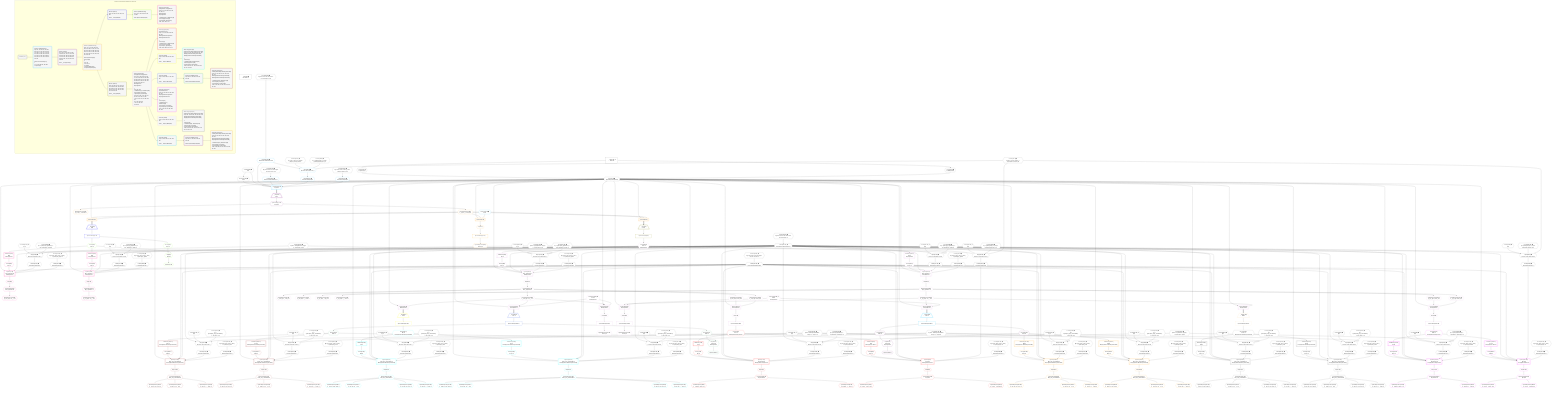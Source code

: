 %%{init: {'themeVariables': { 'fontSize': '12px'}}}%%
graph TD
    classDef path fill:#eee,stroke:#000,color:#000
    classDef plan fill:#fff,stroke-width:1px,color:#000
    classDef itemplan fill:#fff,stroke-width:2px,color:#000
    classDef unbatchedplan fill:#dff,stroke-width:1px,color:#000
    classDef sideeffectplan fill:#fcc,stroke-width:2px,color:#000
    classDef bucket fill:#f6f6f6,color:#000,stroke-width:2px,text-align:left


    %% plan dependencies
    Object260{{"Object[260∈0] ➊<br />ᐸ{reverse,orders,alias,codec}ᐳ"}}:::plan
    Lambda253{{"Lambda[253∈0] ➊<br />ᐸcalculateShouldReverseOrderᐳ"}}:::plan
    Constant257{{"Constant[257∈0] ➊<br />ᐸ[]ᐳ"}}:::plan
    Constant258{{"Constant[258∈0] ➊<br />ᐸ{ s: Symbol(aws_applications), n: 'aws_applications', [Symboᐳ"}}:::plan
    Constant259{{"Constant[259∈0] ➊<br />ᐸ{ name: 'awsApplications', sqlType: { t: '”polymorphic”.”awsᐳ"}}:::plan
    Lambda253 & Constant257 & Constant258 & Constant259 --> Object260
    Object274{{"Object[274∈0] ➊<br />ᐸ{reverse,orders,alias,codec}ᐳ"}}:::plan
    Constant271{{"Constant[271∈0] ➊<br />ᐸ[]ᐳ"}}:::plan
    Constant272{{"Constant[272∈0] ➊<br />ᐸ{ s: Symbol(gcp_applications), n: 'gcp_applications', [Symboᐳ"}}:::plan
    Constant273{{"Constant[273∈0] ➊<br />ᐸ{ name: 'gcpApplications', sqlType: { t: '”polymorphic”.”gcpᐳ"}}:::plan
    Lambda253 & Constant271 & Constant272 & Constant273 --> Object274
    Object288{{"Object[288∈0] ➊<br />ᐸ{reverse,orders,alias,codec}ᐳ"}}:::plan
    Constant285{{"Constant[285∈0] ➊<br />ᐸ[]ᐳ"}}:::plan
    Constant286{{"Constant[286∈0] ➊<br />ᐸ{ s: Symbol(first_party_vulnerabilities), n: 'first_party_vuᐳ"}}:::plan
    Constant287{{"Constant[287∈0] ➊<br />ᐸ{ name: 'firstPartyVulnerabilities', sqlType: { t: '”polymorᐳ"}}:::plan
    Lambda253 & Constant285 & Constant286 & Constant287 --> Object288
    Object302{{"Object[302∈0] ➊<br />ᐸ{reverse,orders,alias,codec}ᐳ"}}:::plan
    Constant299{{"Constant[299∈0] ➊<br />ᐸ[]ᐳ"}}:::plan
    Constant300{{"Constant[300∈0] ➊<br />ᐸ{ s: Symbol(third_party_vulnerabilities), n: 'third_party_vuᐳ"}}:::plan
    Constant301{{"Constant[301∈0] ➊<br />ᐸ{ name: 'thirdPartyVulnerabilities', sqlType: { t: '”polymorᐳ"}}:::plan
    Lambda253 & Constant299 & Constant300 & Constant301 --> Object302
    Object316{{"Object[316∈0] ➊<br />ᐸ{reverse,orders,alias,codec}ᐳ"}}:::plan
    Constant313{{"Constant[313∈0] ➊<br />ᐸ[]ᐳ"}}:::plan
    Constant314{{"Constant[314∈0] ➊<br />ᐸ{ s: Symbol(first_party_vulnerabilities), n: 'first_party_vuᐳ"}}:::plan
    Lambda253 & Constant313 & Constant314 & Constant287 --> Object316
    Object330{{"Object[330∈0] ➊<br />ᐸ{reverse,orders,alias,codec}ᐳ"}}:::plan
    Constant327{{"Constant[327∈0] ➊<br />ᐸ[]ᐳ"}}:::plan
    Constant328{{"Constant[328∈0] ➊<br />ᐸ{ s: Symbol(third_party_vulnerabilities), n: 'third_party_vuᐳ"}}:::plan
    Lambda253 & Constant327 & Constant328 & Constant301 --> Object330
    Object344{{"Object[344∈0] ➊<br />ᐸ{reverse,orders,alias,codec}ᐳ"}}:::plan
    Constant341{{"Constant[341∈0] ➊<br />ᐸ[]ᐳ"}}:::plan
    Constant342{{"Constant[342∈0] ➊<br />ᐸ{ s: Symbol(organizations), n: 'organizations', [Symbol(pg-sᐳ"}}:::plan
    Constant343{{"Constant[343∈0] ➊<br />ᐸ{ name: 'organizations', sqlType: { t: '”polymorphic”.”organᐳ"}}:::plan
    Lambda253 & Constant341 & Constant342 & Constant343 --> Object344
    Object358{{"Object[358∈0] ➊<br />ᐸ{reverse,orders,alias,codec}ᐳ"}}:::plan
    Constant355{{"Constant[355∈0] ➊<br />ᐸ[]ᐳ"}}:::plan
    Constant356{{"Constant[356∈0] ➊<br />ᐸ{ s: Symbol(people), n: 'people', [Symbol(pg-sql2-type-1)]: ᐳ"}}:::plan
    Constant357{{"Constant[357∈0] ➊<br />ᐸ{ name: 'people', sqlType: { t: '”polymorphic”.”people”', [Sᐳ"}}:::plan
    Lambda253 & Constant355 & Constant356 & Constant357 --> Object358
    Object372{{"Object[372∈0] ➊<br />ᐸ{reverse,orders,alias,codec}ᐳ"}}:::plan
    Constant369{{"Constant[369∈0] ➊<br />ᐸ[]ᐳ"}}:::plan
    Constant370{{"Constant[370∈0] ➊<br />ᐸ{ s: Symbol(aws_applications), n: 'aws_applications', [Symboᐳ"}}:::plan
    Lambda253 & Constant369 & Constant370 & Constant259 --> Object372
    Object386{{"Object[386∈0] ➊<br />ᐸ{reverse,orders,alias,codec}ᐳ"}}:::plan
    Constant383{{"Constant[383∈0] ➊<br />ᐸ[]ᐳ"}}:::plan
    Constant384{{"Constant[384∈0] ➊<br />ᐸ{ s: Symbol(first_party_vulnerabilities), n: 'first_party_vuᐳ"}}:::plan
    Lambda253 & Constant383 & Constant384 & Constant287 --> Object386
    Object400{{"Object[400∈0] ➊<br />ᐸ{reverse,orders,alias,codec}ᐳ"}}:::plan
    Constant397{{"Constant[397∈0] ➊<br />ᐸ[]ᐳ"}}:::plan
    Constant398{{"Constant[398∈0] ➊<br />ᐸ{ s: Symbol(third_party_vulnerabilities), n: 'third_party_vuᐳ"}}:::plan
    Lambda253 & Constant397 & Constant398 & Constant301 --> Object400
    Object414{{"Object[414∈0] ➊<br />ᐸ{reverse,orders,alias,codec}ᐳ"}}:::plan
    Constant411{{"Constant[411∈0] ➊<br />ᐸ[]ᐳ"}}:::plan
    Constant412{{"Constant[412∈0] ➊<br />ᐸ{ s: Symbol(first_party_vulnerabilities), n: 'first_party_vuᐳ"}}:::plan
    Lambda253 & Constant411 & Constant412 & Constant287 --> Object414
    Object428{{"Object[428∈0] ➊<br />ᐸ{reverse,orders,alias,codec}ᐳ"}}:::plan
    Constant425{{"Constant[425∈0] ➊<br />ᐸ[]ᐳ"}}:::plan
    Constant426{{"Constant[426∈0] ➊<br />ᐸ{ s: Symbol(third_party_vulnerabilities), n: 'third_party_vuᐳ"}}:::plan
    Lambda253 & Constant425 & Constant426 & Constant301 --> Object428
    Object442{{"Object[442∈0] ➊<br />ᐸ{reverse,orders,alias,codec}ᐳ"}}:::plan
    Constant439{{"Constant[439∈0] ➊<br />ᐸ[]ᐳ"}}:::plan
    Constant440{{"Constant[440∈0] ➊<br />ᐸ{ s: Symbol(organizations), n: 'organizations', [Symbol(pg-sᐳ"}}:::plan
    Lambda253 & Constant439 & Constant440 & Constant343 --> Object442
    Object456{{"Object[456∈0] ➊<br />ᐸ{reverse,orders,alias,codec}ᐳ"}}:::plan
    Constant453{{"Constant[453∈0] ➊<br />ᐸ[]ᐳ"}}:::plan
    Constant454{{"Constant[454∈0] ➊<br />ᐸ{ s: Symbol(people), n: 'people', [Symbol(pg-sql2-type-1)]: ᐳ"}}:::plan
    Lambda253 & Constant453 & Constant454 & Constant357 --> Object456
    Object470{{"Object[470∈0] ➊<br />ᐸ{reverse,orders,alias,codec}ᐳ"}}:::plan
    Constant467{{"Constant[467∈0] ➊<br />ᐸ[]ᐳ"}}:::plan
    Constant468{{"Constant[468∈0] ➊<br />ᐸ{ s: Symbol(gcp_applications), n: 'gcp_applications', [Symboᐳ"}}:::plan
    Lambda253 & Constant467 & Constant468 & Constant273 --> Object470
    Object13{{"Object[13∈0] ➊<br />ᐸ{pgSettings,withPgClient}ᐳ"}}:::plan
    Access11{{"Access[11∈0] ➊<br />ᐸ2.pgSettingsᐳ"}}:::plan
    Access12{{"Access[12∈0] ➊<br />ᐸ2.withPgClientᐳ"}}:::plan
    Access11 & Access12 --> Object13
    __Value2["__Value[2∈0] ➊<br />ᐸcontextᐳ"]:::plan
    __Value2 --> Access11
    __Value2 --> Access12
    Connection14{{"Connection[14∈0] ➊<br />ᐸ10ᐳ"}}:::plan
    Constant491{{"Constant[491∈0] ➊<br />ᐸ4ᐳ"}}:::plan
    Constant491 --> Connection14
    Constant492{{"Constant[492∈0] ➊<br />ᐸ§{ first: null, last: null, cursorLower: null, cursorUpper: ᐳ"}}:::plan
    Constant492 --> Lambda253
    Lambda256{{"Lambda[256∈0] ➊<br />ᐸcalculateLimitAndOffsetSQLᐳ"}}:::plan
    Constant493{{"Constant[493∈0] ➊<br />ᐸ§{ cursorLower: null, cursorUpper: null, first: null, last: ᐳ"}}:::plan
    Constant493 --> Lambda256
    Lambda261{{"Lambda[261∈0] ➊<br />ᐸcalculateOrderBySQLᐳ"}}:::plan
    Object260 --> Lambda261
    Lambda266{{"Lambda[266∈0] ➊<br />ᐸcalculateOrderBySQLᐳ"}}:::plan
    Constant494{{"Constant[494∈0] ➊<br />ᐸ§{ reverse: false, orders: [], alias: { s: Symbol(aws_applicᐳ"}}:::plan
    Constant494 --> Lambda266
    Lambda275{{"Lambda[275∈0] ➊<br />ᐸcalculateOrderBySQLᐳ"}}:::plan
    Object274 --> Lambda275
    Lambda280{{"Lambda[280∈0] ➊<br />ᐸcalculateOrderBySQLᐳ"}}:::plan
    Constant495{{"Constant[495∈0] ➊<br />ᐸ§{ reverse: false, orders: [], alias: { s: Symbol(gcp_applicᐳ"}}:::plan
    Constant495 --> Lambda280
    Lambda289{{"Lambda[289∈0] ➊<br />ᐸcalculateOrderBySQLᐳ"}}:::plan
    Object288 --> Lambda289
    Lambda294{{"Lambda[294∈0] ➊<br />ᐸcalculateOrderBySQLᐳ"}}:::plan
    Constant496{{"Constant[496∈0] ➊<br />ᐸ§{ reverse: false, orders: [], alias: { s: Symbol(first_partᐳ"}}:::plan
    Constant496 --> Lambda294
    Lambda303{{"Lambda[303∈0] ➊<br />ᐸcalculateOrderBySQLᐳ"}}:::plan
    Object302 --> Lambda303
    Lambda308{{"Lambda[308∈0] ➊<br />ᐸcalculateOrderBySQLᐳ"}}:::plan
    Constant497{{"Constant[497∈0] ➊<br />ᐸ§{ reverse: false, orders: [], alias: { s: Symbol(third_partᐳ"}}:::plan
    Constant497 --> Lambda308
    Lambda317{{"Lambda[317∈0] ➊<br />ᐸcalculateOrderBySQLᐳ"}}:::plan
    Object316 --> Lambda317
    Lambda322{{"Lambda[322∈0] ➊<br />ᐸcalculateOrderBySQLᐳ"}}:::plan
    Constant498{{"Constant[498∈0] ➊<br />ᐸ§{ reverse: false, orders: [], alias: { s: Symbol(first_partᐳ"}}:::plan
    Constant498 --> Lambda322
    Lambda331{{"Lambda[331∈0] ➊<br />ᐸcalculateOrderBySQLᐳ"}}:::plan
    Object330 --> Lambda331
    Lambda336{{"Lambda[336∈0] ➊<br />ᐸcalculateOrderBySQLᐳ"}}:::plan
    Constant499{{"Constant[499∈0] ➊<br />ᐸ§{ reverse: false, orders: [], alias: { s: Symbol(third_partᐳ"}}:::plan
    Constant499 --> Lambda336
    Lambda345{{"Lambda[345∈0] ➊<br />ᐸcalculateOrderBySQLᐳ"}}:::plan
    Object344 --> Lambda345
    Lambda350{{"Lambda[350∈0] ➊<br />ᐸcalculateOrderBySQLᐳ"}}:::plan
    Constant500{{"Constant[500∈0] ➊<br />ᐸ§{ reverse: false, orders: [], alias: { s: Symbol(organizatiᐳ"}}:::plan
    Constant500 --> Lambda350
    Lambda359{{"Lambda[359∈0] ➊<br />ᐸcalculateOrderBySQLᐳ"}}:::plan
    Object358 --> Lambda359
    Lambda364{{"Lambda[364∈0] ➊<br />ᐸcalculateOrderBySQLᐳ"}}:::plan
    Constant501{{"Constant[501∈0] ➊<br />ᐸ§{ reverse: false, orders: [], alias: { s: Symbol(people), nᐳ"}}:::plan
    Constant501 --> Lambda364
    Lambda373{{"Lambda[373∈0] ➊<br />ᐸcalculateOrderBySQLᐳ"}}:::plan
    Object372 --> Lambda373
    Lambda378{{"Lambda[378∈0] ➊<br />ᐸcalculateOrderBySQLᐳ"}}:::plan
    Constant502{{"Constant[502∈0] ➊<br />ᐸ§{ reverse: false, orders: [], alias: { s: Symbol(aws_applicᐳ"}}:::plan
    Constant502 --> Lambda378
    Lambda387{{"Lambda[387∈0] ➊<br />ᐸcalculateOrderBySQLᐳ"}}:::plan
    Object386 --> Lambda387
    Lambda392{{"Lambda[392∈0] ➊<br />ᐸcalculateOrderBySQLᐳ"}}:::plan
    Constant503{{"Constant[503∈0] ➊<br />ᐸ§{ reverse: false, orders: [], alias: { s: Symbol(first_partᐳ"}}:::plan
    Constant503 --> Lambda392
    Lambda401{{"Lambda[401∈0] ➊<br />ᐸcalculateOrderBySQLᐳ"}}:::plan
    Object400 --> Lambda401
    Lambda406{{"Lambda[406∈0] ➊<br />ᐸcalculateOrderBySQLᐳ"}}:::plan
    Constant504{{"Constant[504∈0] ➊<br />ᐸ§{ reverse: false, orders: [], alias: { s: Symbol(third_partᐳ"}}:::plan
    Constant504 --> Lambda406
    Lambda415{{"Lambda[415∈0] ➊<br />ᐸcalculateOrderBySQLᐳ"}}:::plan
    Object414 --> Lambda415
    Lambda420{{"Lambda[420∈0] ➊<br />ᐸcalculateOrderBySQLᐳ"}}:::plan
    Constant505{{"Constant[505∈0] ➊<br />ᐸ§{ reverse: false, orders: [], alias: { s: Symbol(first_partᐳ"}}:::plan
    Constant505 --> Lambda420
    Lambda429{{"Lambda[429∈0] ➊<br />ᐸcalculateOrderBySQLᐳ"}}:::plan
    Object428 --> Lambda429
    Lambda434{{"Lambda[434∈0] ➊<br />ᐸcalculateOrderBySQLᐳ"}}:::plan
    Constant506{{"Constant[506∈0] ➊<br />ᐸ§{ reverse: false, orders: [], alias: { s: Symbol(third_partᐳ"}}:::plan
    Constant506 --> Lambda434
    Lambda443{{"Lambda[443∈0] ➊<br />ᐸcalculateOrderBySQLᐳ"}}:::plan
    Object442 --> Lambda443
    Lambda448{{"Lambda[448∈0] ➊<br />ᐸcalculateOrderBySQLᐳ"}}:::plan
    Constant507{{"Constant[507∈0] ➊<br />ᐸ§{ reverse: false, orders: [], alias: { s: Symbol(organizatiᐳ"}}:::plan
    Constant507 --> Lambda448
    Lambda457{{"Lambda[457∈0] ➊<br />ᐸcalculateOrderBySQLᐳ"}}:::plan
    Object456 --> Lambda457
    Lambda462{{"Lambda[462∈0] ➊<br />ᐸcalculateOrderBySQLᐳ"}}:::plan
    Constant508{{"Constant[508∈0] ➊<br />ᐸ§{ reverse: false, orders: [], alias: { s: Symbol(people), nᐳ"}}:::plan
    Constant508 --> Lambda462
    Lambda471{{"Lambda[471∈0] ➊<br />ᐸcalculateOrderBySQLᐳ"}}:::plan
    Object470 --> Lambda471
    Lambda476{{"Lambda[476∈0] ➊<br />ᐸcalculateOrderBySQLᐳ"}}:::plan
    Constant509{{"Constant[509∈0] ➊<br />ᐸ§{ reverse: false, orders: [], alias: { s: Symbol(gcp_applicᐳ"}}:::plan
    Constant509 --> Lambda476
    __Value4["__Value[4∈0] ➊<br />ᐸrootValueᐳ"]:::plan
    Constant481{{"Constant[481∈0] ➊<br />ᐸ[ { codec: { name: 'int4', sqlType: [Object], fromPg: [Functᐳ"}}:::plan
    Constant482{{"Constant[482∈0] ➊<br />ᐸ{ s: Symbol(people), n: 'people', [Symbol(pg-sql2-type-1)]: ᐳ"}}:::plan
    Constant510{{"Constant[510∈0] ➊<br />ᐸ§{ reverse: false, orders: [ { codec: [Object], fragment: [Oᐳ"}}:::plan
    Constant511{{"Constant[511∈0] ➊<br />ᐸ§{ first: 4, last: null, cursorLower: null, cursorUpper: nulᐳ"}}:::plan
    Constant512{{"Constant[512∈0] ➊<br />ᐸ§{ cursorLower: null, cursorUpper: null, first: 4, last: nulᐳ"}}:::plan
    PgSelect15[["PgSelect[15∈1] ➊<br />ᐸpeopleᐳ"]]:::plan
    Lambda478{{"Lambda[478∈1] ➊<br />ᐸcalculateShouldReverseOrderᐳ"}}:::plan
    Lambda480{{"Lambda[480∈1] ➊<br />ᐸcalculateLimitAndOffsetSQLᐳ"}}:::plan
    Lambda485{{"Lambda[485∈1] ➊<br />ᐸcalculateOrderBySQLᐳ"}}:::plan
    Lambda490{{"Lambda[490∈1] ➊<br />ᐸcalculateOrderBySQLᐳ"}}:::plan
    Object13 & Connection14 & Constant491 & Lambda478 & Lambda480 & Lambda485 & Lambda490 --> PgSelect15
    Object484{{"Object[484∈1] ➊<br />ᐸ{reverse,orders,alias,codec}ᐳ"}}:::plan
    Lambda478 & Constant481 & Constant482 & Constant357 --> Object484
    Constant511 --> Lambda478
    Constant512 --> Lambda480
    Object484 --> Lambda485
    Constant510 --> Lambda490
    Connection24{{"Connection[24∈1] ➊<br />ᐸ20ᐳ"}}:::plan
    __Item16[/"__Item[16∈2]<br />ᐸ15ᐳ"\]:::itemplan
    PgSelect15 ==> __Item16
    PgSelectSingle17{{"PgSelectSingle[17∈2]<br />ᐸpeopleᐳ"}}:::plan
    __Item16 --> PgSelectSingle17
    PgUnionAll25[["PgUnionAll[25∈3]"]]:::plan
    PgClassExpression18{{"PgClassExpression[18∈3]<br />ᐸ__people__.”person_id”ᐳ"}}:::plan
    Object13 & PgClassExpression18 & Connection24 --> PgUnionAll25
    PgUnionAll29[["PgUnionAll[29∈3]"]]:::plan
    Object13 & PgClassExpression18 & Connection24 --> PgUnionAll29
    PgUnionAll53[["PgUnionAll[53∈3]"]]:::plan
    Object13 & PgClassExpression18 & Connection24 --> PgUnionAll53
    PgSelectSingle17 --> PgClassExpression18
    PgClassExpression19{{"PgClassExpression[19∈3]<br />ᐸ__people__.”username”ᐳ"}}:::plan
    PgSelectSingle17 --> PgClassExpression19
    First26{{"First[26∈3]"}}:::plan
    PgUnionAll25 --> First26
    PgUnionAllSingle27["PgUnionAllSingle[27∈3]"]:::plan
    First26 --> PgUnionAllSingle27
    PgClassExpression28{{"PgClassExpression[28∈3]<br />ᐸcount(*)ᐳ"}}:::plan
    PgUnionAllSingle27 --> PgClassExpression28
    __Item30[/"__Item[30∈4]<br />ᐸ29ᐳ"\]:::itemplan
    PgUnionAll29 ==> __Item30
    PgUnionAllSingle31["PgUnionAllSingle[31∈4]"]:::plan
    __Item30 --> PgUnionAllSingle31
    List35{{"List[35∈5]<br />ᐸ33,34ᐳ"}}:::plan
    Access33{{"Access[33∈5]<br />ᐸ31.0ᐳ"}}:::plan
    Access34{{"Access[34∈5]<br />ᐸ31.1ᐳ"}}:::plan
    Access33 & Access34 --> List35
    PgCursor32{{"PgCursor[32∈5]"}}:::plan
    List35 --> PgCursor32
    PgUnionAllSingle31 --> Access33
    PgUnionAllSingle31 --> Access34
    PgSelect39[["PgSelect[39∈6]<br />ᐸaws_applicationsᐳ<br />ᐳAwsApplication"]]:::plan
    Access38{{"Access[38∈6]<br />ᐸ37.0ᐳ"}}:::plan
    Object13 & Access38 & Lambda253 & Lambda256 & Lambda261 & Lambda266 --> PgSelect39
    PgSelect48[["PgSelect[48∈6]<br />ᐸgcp_applicationsᐳ<br />ᐳGcpApplication"]]:::plan
    Access47{{"Access[47∈6]<br />ᐸ46.0ᐳ"}}:::plan
    Object13 & Access47 & Lambda253 & Lambda256 & Lambda275 & Lambda280 --> PgSelect48
    JSONParse37[["JSONParse[37∈6]<br />ᐸ34ᐳ<br />ᐳAwsApplication"]]:::plan
    Access34 --> JSONParse37
    JSONParse37 --> Access38
    First43{{"First[43∈6]"}}:::plan
    PgSelect39 --> First43
    PgSelectSingle44{{"PgSelectSingle[44∈6]<br />ᐸaws_applicationsᐳ"}}:::plan
    First43 --> PgSelectSingle44
    PgClassExpression45{{"PgClassExpression[45∈6]<br />ᐸ__aws_appl...ons__.”id”ᐳ"}}:::plan
    PgSelectSingle44 --> PgClassExpression45
    JSONParse46[["JSONParse[46∈6]<br />ᐸ34ᐳ<br />ᐳGcpApplication"]]:::plan
    Access34 --> JSONParse46
    JSONParse46 --> Access47
    First50{{"First[50∈6]"}}:::plan
    PgSelect48 --> First50
    PgSelectSingle51{{"PgSelectSingle[51∈6]<br />ᐸgcp_applicationsᐳ"}}:::plan
    First50 --> PgSelectSingle51
    PgClassExpression52{{"PgClassExpression[52∈6]<br />ᐸ__gcp_appl...ons__.”id”ᐳ"}}:::plan
    PgSelectSingle51 --> PgClassExpression52
    __Item54[/"__Item[54∈7]<br />ᐸ53ᐳ"\]:::itemplan
    PgUnionAll53 ==> __Item54
    PgUnionAllSingle55["PgUnionAllSingle[55∈7]"]:::plan
    __Item54 --> PgUnionAllSingle55
    PgSelect59[["PgSelect[59∈8]<br />ᐸaws_applicationsᐳ<br />ᐳAwsApplication"]]:::plan
    Access58{{"Access[58∈8]<br />ᐸ57.0ᐳ"}}:::plan
    Object13 & Access58 & Lambda253 & Lambda256 & Lambda373 & Lambda378 --> PgSelect59
    PgSelect157[["PgSelect[157∈8]<br />ᐸgcp_applicationsᐳ<br />ᐳGcpApplication"]]:::plan
    Access156{{"Access[156∈8]<br />ᐸ155.0ᐳ"}}:::plan
    Object13 & Access156 & Lambda253 & Lambda256 & Lambda471 & Lambda476 --> PgSelect157
    PgUnionAll70[["PgUnionAll[70∈8]<br />ᐳAwsApplication"]]:::plan
    PgClassExpression68{{"PgClassExpression[68∈8]<br />ᐸ__aws_appl...person_id”ᐳ"}}:::plan
    PgClassExpression69{{"PgClassExpression[69∈8]<br />ᐸ__aws_appl...zation_id”ᐳ"}}:::plan
    Object13 & PgClassExpression68 & PgClassExpression69 --> PgUnionAll70
    PgUnionAll123[["PgUnionAll[123∈8]<br />ᐳAwsApplication"]]:::plan
    PgClassExpression66{{"PgClassExpression[66∈8]<br />ᐸ__aws_appl...ons__.”id”ᐳ"}}:::plan
    Connection122{{"Connection[122∈8] ➊<br />ᐸ120ᐳ<br />ᐳAwsApplication"}}:::plan
    Object13 & PgClassExpression66 & Connection122 --> PgUnionAll123
    PgUnionAll127[["PgUnionAll[127∈8]<br />ᐳAwsApplication"]]:::plan
    Object13 & PgClassExpression66 & Connection122 --> PgUnionAll127
    PgUnionAll166[["PgUnionAll[166∈8]<br />ᐳGcpApplication"]]:::plan
    PgClassExpression164{{"PgClassExpression[164∈8]<br />ᐸ__gcp_appl...person_id”ᐳ"}}:::plan
    PgClassExpression165{{"PgClassExpression[165∈8]<br />ᐸ__gcp_appl...zation_id”ᐳ"}}:::plan
    Object13 & PgClassExpression164 & PgClassExpression165 --> PgUnionAll166
    PgUnionAll219[["PgUnionAll[219∈8]<br />ᐳGcpApplication"]]:::plan
    PgClassExpression162{{"PgClassExpression[162∈8]<br />ᐸ__gcp_appl...ons__.”id”ᐳ"}}:::plan
    Connection218{{"Connection[218∈8] ➊<br />ᐸ216ᐳ<br />ᐳGcpApplication"}}:::plan
    Object13 & PgClassExpression162 & Connection218 --> PgUnionAll219
    PgUnionAll223[["PgUnionAll[223∈8]<br />ᐳGcpApplication"]]:::plan
    Object13 & PgClassExpression162 & Connection218 --> PgUnionAll223
    PgUnionAll93[["PgUnionAll[93∈8]<br />ᐳAwsApplication"]]:::plan
    Object13 & PgClassExpression66 --> PgUnionAll93
    PgUnionAll189[["PgUnionAll[189∈8]<br />ᐳGcpApplication"]]:::plan
    Object13 & PgClassExpression162 --> PgUnionAll189
    Access56{{"Access[56∈8]<br />ᐸ55.1ᐳ<br />ᐳAwsApplication"}}:::plan
    PgUnionAllSingle55 --> Access56
    JSONParse57[["JSONParse[57∈8]<br />ᐸ56ᐳ"]]:::plan
    Access56 --> JSONParse57
    JSONParse57 --> Access58
    First63{{"First[63∈8]"}}:::plan
    PgSelect59 --> First63
    PgSelectSingle64{{"PgSelectSingle[64∈8]<br />ᐸaws_applicationsᐳ"}}:::plan
    First63 --> PgSelectSingle64
    PgClassExpression65{{"PgClassExpression[65∈8]<br />ᐸ__aws_appl..._.”aws_id”ᐳ"}}:::plan
    PgSelectSingle64 --> PgClassExpression65
    PgSelectSingle64 --> PgClassExpression66
    PgClassExpression67{{"PgClassExpression[67∈8]<br />ᐸ__aws_appl...s__.”name”ᐳ"}}:::plan
    PgSelectSingle64 --> PgClassExpression67
    PgSelectSingle64 --> PgClassExpression68
    PgSelectSingle64 --> PgClassExpression69
    First72{{"First[72∈8]"}}:::plan
    PgUnionAll70 --> First72
    PgUnionAllSingle73["PgUnionAllSingle[73∈8]"]:::plan
    First72 --> PgUnionAllSingle73
    First124{{"First[124∈8]"}}:::plan
    PgUnionAll123 --> First124
    PgUnionAllSingle125["PgUnionAllSingle[125∈8]"]:::plan
    First124 --> PgUnionAllSingle125
    PgClassExpression126{{"PgClassExpression[126∈8]<br />ᐸcount(*)ᐳ"}}:::plan
    PgUnionAllSingle125 --> PgClassExpression126
    JSONParse155[["JSONParse[155∈8]<br />ᐸ56ᐳ<br />ᐳGcpApplication"]]:::plan
    Access56 --> JSONParse155
    JSONParse155 --> Access156
    First159{{"First[159∈8]"}}:::plan
    PgSelect157 --> First159
    PgSelectSingle160{{"PgSelectSingle[160∈8]<br />ᐸgcp_applicationsᐳ"}}:::plan
    First159 --> PgSelectSingle160
    PgClassExpression161{{"PgClassExpression[161∈8]<br />ᐸ__gcp_appl..._.”gcp_id”ᐳ"}}:::plan
    PgSelectSingle160 --> PgClassExpression161
    PgSelectSingle160 --> PgClassExpression162
    PgClassExpression163{{"PgClassExpression[163∈8]<br />ᐸ__gcp_appl...s__.”name”ᐳ"}}:::plan
    PgSelectSingle160 --> PgClassExpression163
    PgSelectSingle160 --> PgClassExpression164
    PgSelectSingle160 --> PgClassExpression165
    First168{{"First[168∈8]"}}:::plan
    PgUnionAll166 --> First168
    PgUnionAllSingle169["PgUnionAllSingle[169∈8]"]:::plan
    First168 --> PgUnionAllSingle169
    First220{{"First[220∈8]"}}:::plan
    PgUnionAll219 --> First220
    PgUnionAllSingle221["PgUnionAllSingle[221∈8]"]:::plan
    First220 --> PgUnionAllSingle221
    PgClassExpression222{{"PgClassExpression[222∈8]<br />ᐸcount(*)ᐳ"}}:::plan
    PgUnionAllSingle221 --> PgClassExpression222
    PgSelect77[["PgSelect[77∈9]<br />ᐸorganizationsᐳ<br />ᐳAwsApplicationᐳOrganization"]]:::plan
    Access76{{"Access[76∈9]<br />ᐸ75.0ᐳ"}}:::plan
    Object13 & Access76 & Lambda253 & Lambda256 & Lambda345 & Lambda350 --> PgSelect77
    PgSelect87[["PgSelect[87∈9]<br />ᐸpeopleᐳ<br />ᐳAwsApplicationᐳPerson"]]:::plan
    Access86{{"Access[86∈9]<br />ᐸ85.0ᐳ"}}:::plan
    Object13 & Access86 & Lambda253 & Lambda256 & Lambda359 & Lambda364 --> PgSelect87
    Access74{{"Access[74∈9]<br />ᐸ73.1ᐳ<br />ᐳAwsApplicationᐳOrganization"}}:::plan
    PgUnionAllSingle73 --> Access74
    JSONParse75[["JSONParse[75∈9]<br />ᐸ74ᐳ"]]:::plan
    Access74 --> JSONParse75
    JSONParse75 --> Access76
    First81{{"First[81∈9]"}}:::plan
    PgSelect77 --> First81
    PgSelectSingle82{{"PgSelectSingle[82∈9]<br />ᐸorganizationsᐳ"}}:::plan
    First81 --> PgSelectSingle82
    PgClassExpression83{{"PgClassExpression[83∈9]<br />ᐸ__organiza...zation_id”ᐳ"}}:::plan
    PgSelectSingle82 --> PgClassExpression83
    PgClassExpression84{{"PgClassExpression[84∈9]<br />ᐸ__organiza...s__.”name”ᐳ"}}:::plan
    PgSelectSingle82 --> PgClassExpression84
    JSONParse85[["JSONParse[85∈9]<br />ᐸ74ᐳ<br />ᐳAwsApplicationᐳPerson"]]:::plan
    Access74 --> JSONParse85
    JSONParse85 --> Access86
    First89{{"First[89∈9]"}}:::plan
    PgSelect87 --> First89
    PgSelectSingle90{{"PgSelectSingle[90∈9]<br />ᐸpeopleᐳ"}}:::plan
    First89 --> PgSelectSingle90
    PgClassExpression91{{"PgClassExpression[91∈9]<br />ᐸ__people__.”person_id”ᐳ"}}:::plan
    PgSelectSingle90 --> PgClassExpression91
    PgClassExpression92{{"PgClassExpression[92∈9]<br />ᐸ__people__.”username”ᐳ"}}:::plan
    PgSelectSingle90 --> PgClassExpression92
    __Item95[/"__Item[95∈10]<br />ᐸ93ᐳ"\]:::itemplan
    PgUnionAll93 ==> __Item95
    PgUnionAllSingle96["PgUnionAllSingle[96∈10]"]:::plan
    __Item95 --> PgUnionAllSingle96
    PgSelect100[["PgSelect[100∈11]<br />ᐸfirst_party_vulnerabilitiesᐳ<br />ᐳAwsApplicationᐳFirstPartyVulnerability"]]:::plan
    Access99{{"Access[99∈11]<br />ᐸ98.0ᐳ"}}:::plan
    Object13 & Access99 & Lambda253 & Lambda256 & Lambda289 & Lambda294 --> PgSelect100
    PgSelect112[["PgSelect[112∈11]<br />ᐸthird_party_vulnerabilitiesᐳ<br />ᐳAwsApplicationᐳThirdPartyVulnerability"]]:::plan
    Access111{{"Access[111∈11]<br />ᐸ110.0ᐳ"}}:::plan
    Object13 & Access111 & Lambda253 & Lambda256 & Lambda303 & Lambda308 --> PgSelect112
    Access97{{"Access[97∈11]<br />ᐸ96.1ᐳ<br />ᐳAwsApplicationᐳFirstPartyVulnerability"}}:::plan
    PgUnionAllSingle96 --> Access97
    JSONParse98[["JSONParse[98∈11]<br />ᐸ97ᐳ"]]:::plan
    Access97 --> JSONParse98
    JSONParse98 --> Access99
    First104{{"First[104∈11]"}}:::plan
    PgSelect100 --> First104
    PgSelectSingle105{{"PgSelectSingle[105∈11]<br />ᐸfirst_party_vulnerabilitiesᐳ"}}:::plan
    First104 --> PgSelectSingle105
    PgClassExpression106{{"PgClassExpression[106∈11]<br />ᐸ__first_pa...team_name”ᐳ"}}:::plan
    PgSelectSingle105 --> PgClassExpression106
    PgClassExpression107{{"PgClassExpression[107∈11]<br />ᐸ__first_pa...ies__.”id”ᐳ"}}:::plan
    PgSelectSingle105 --> PgClassExpression107
    PgClassExpression108{{"PgClassExpression[108∈11]<br />ᐸ__first_pa...vss_score”ᐳ"}}:::plan
    PgSelectSingle105 --> PgClassExpression108
    PgClassExpression109{{"PgClassExpression[109∈11]<br />ᐸ__first_pa...s__.”name”ᐳ"}}:::plan
    PgSelectSingle105 --> PgClassExpression109
    JSONParse110[["JSONParse[110∈11]<br />ᐸ97ᐳ<br />ᐳAwsApplicationᐳThirdPartyVulnerability"]]:::plan
    Access97 --> JSONParse110
    JSONParse110 --> Access111
    First114{{"First[114∈11]"}}:::plan
    PgSelect112 --> First114
    PgSelectSingle115{{"PgSelectSingle[115∈11]<br />ᐸthird_party_vulnerabilitiesᐳ"}}:::plan
    First114 --> PgSelectSingle115
    PgClassExpression116{{"PgClassExpression[116∈11]<br />ᐸ__third_pa...ndor_name”ᐳ"}}:::plan
    PgSelectSingle115 --> PgClassExpression116
    PgClassExpression117{{"PgClassExpression[117∈11]<br />ᐸ__third_pa...ies__.”id”ᐳ"}}:::plan
    PgSelectSingle115 --> PgClassExpression117
    PgClassExpression118{{"PgClassExpression[118∈11]<br />ᐸ__third_pa...vss_score”ᐳ"}}:::plan
    PgSelectSingle115 --> PgClassExpression118
    PgClassExpression119{{"PgClassExpression[119∈11]<br />ᐸ__third_pa...s__.”name”ᐳ"}}:::plan
    PgSelectSingle115 --> PgClassExpression119
    __Item128[/"__Item[128∈12]<br />ᐸ127ᐳ"\]:::itemplan
    PgUnionAll127 ==> __Item128
    PgUnionAllSingle129["PgUnionAllSingle[129∈12]"]:::plan
    __Item128 --> PgUnionAllSingle129
    List133{{"List[133∈13]<br />ᐸ131,132ᐳ<br />ᐳAwsApplication"}}:::plan
    Access131{{"Access[131∈13]<br />ᐸ129.0ᐳ"}}:::plan
    Access132{{"Access[132∈13]<br />ᐸ129.1ᐳ"}}:::plan
    Access131 & Access132 --> List133
    PgCursor130{{"PgCursor[130∈13]"}}:::plan
    List133 --> PgCursor130
    PgUnionAllSingle129 --> Access131
    PgUnionAllSingle129 --> Access132
    PgSelect137[["PgSelect[137∈14]<br />ᐸfirst_party_vulnerabilitiesᐳ<br />ᐳAwsApplicationᐳFirstPartyVulnerability"]]:::plan
    Access136{{"Access[136∈14]<br />ᐸ135.0ᐳ"}}:::plan
    Object13 & Access136 & Lambda253 & Lambda256 & Lambda317 & Lambda322 --> PgSelect137
    PgSelect148[["PgSelect[148∈14]<br />ᐸthird_party_vulnerabilitiesᐳ<br />ᐳAwsApplicationᐳThirdPartyVulnerability"]]:::plan
    Access147{{"Access[147∈14]<br />ᐸ146.0ᐳ"}}:::plan
    Object13 & Access147 & Lambda253 & Lambda256 & Lambda331 & Lambda336 --> PgSelect148
    JSONParse135[["JSONParse[135∈14]<br />ᐸ132ᐳ<br />ᐳAwsApplicationᐳFirstPartyVulnerability"]]:::plan
    Access132 --> JSONParse135
    JSONParse135 --> Access136
    First141{{"First[141∈14]"}}:::plan
    PgSelect137 --> First141
    PgSelectSingle142{{"PgSelectSingle[142∈14]<br />ᐸfirst_party_vulnerabilitiesᐳ"}}:::plan
    First141 --> PgSelectSingle142
    PgClassExpression143{{"PgClassExpression[143∈14]<br />ᐸ__first_pa...vss_score”ᐳ"}}:::plan
    PgSelectSingle142 --> PgClassExpression143
    PgClassExpression144{{"PgClassExpression[144∈14]<br />ᐸ__first_pa...ies__.”id”ᐳ"}}:::plan
    PgSelectSingle142 --> PgClassExpression144
    PgClassExpression145{{"PgClassExpression[145∈14]<br />ᐸ__first_pa...s__.”name”ᐳ"}}:::plan
    PgSelectSingle142 --> PgClassExpression145
    JSONParse146[["JSONParse[146∈14]<br />ᐸ132ᐳ<br />ᐳAwsApplicationᐳThirdPartyVulnerability"]]:::plan
    Access132 --> JSONParse146
    JSONParse146 --> Access147
    First150{{"First[150∈14]"}}:::plan
    PgSelect148 --> First150
    PgSelectSingle151{{"PgSelectSingle[151∈14]<br />ᐸthird_party_vulnerabilitiesᐳ"}}:::plan
    First150 --> PgSelectSingle151
    PgClassExpression152{{"PgClassExpression[152∈14]<br />ᐸ__third_pa...vss_score”ᐳ"}}:::plan
    PgSelectSingle151 --> PgClassExpression152
    PgClassExpression153{{"PgClassExpression[153∈14]<br />ᐸ__third_pa...ies__.”id”ᐳ"}}:::plan
    PgSelectSingle151 --> PgClassExpression153
    PgClassExpression154{{"PgClassExpression[154∈14]<br />ᐸ__third_pa...s__.”name”ᐳ"}}:::plan
    PgSelectSingle151 --> PgClassExpression154
    PgSelect173[["PgSelect[173∈15]<br />ᐸorganizationsᐳ<br />ᐳGcpApplicationᐳOrganization"]]:::plan
    Access172{{"Access[172∈15]<br />ᐸ171.0ᐳ"}}:::plan
    Object13 & Access172 & Lambda253 & Lambda256 & Lambda443 & Lambda448 --> PgSelect173
    PgSelect183[["PgSelect[183∈15]<br />ᐸpeopleᐳ<br />ᐳGcpApplicationᐳPerson"]]:::plan
    Access182{{"Access[182∈15]<br />ᐸ181.0ᐳ"}}:::plan
    Object13 & Access182 & Lambda253 & Lambda256 & Lambda457 & Lambda462 --> PgSelect183
    Access170{{"Access[170∈15]<br />ᐸ169.1ᐳ<br />ᐳGcpApplicationᐳOrganization"}}:::plan
    PgUnionAllSingle169 --> Access170
    JSONParse171[["JSONParse[171∈15]<br />ᐸ170ᐳ"]]:::plan
    Access170 --> JSONParse171
    JSONParse171 --> Access172
    First177{{"First[177∈15]"}}:::plan
    PgSelect173 --> First177
    PgSelectSingle178{{"PgSelectSingle[178∈15]<br />ᐸorganizationsᐳ"}}:::plan
    First177 --> PgSelectSingle178
    PgClassExpression179{{"PgClassExpression[179∈15]<br />ᐸ__organiza...zation_id”ᐳ"}}:::plan
    PgSelectSingle178 --> PgClassExpression179
    PgClassExpression180{{"PgClassExpression[180∈15]<br />ᐸ__organiza...s__.”name”ᐳ"}}:::plan
    PgSelectSingle178 --> PgClassExpression180
    JSONParse181[["JSONParse[181∈15]<br />ᐸ170ᐳ<br />ᐳGcpApplicationᐳPerson"]]:::plan
    Access170 --> JSONParse181
    JSONParse181 --> Access182
    First185{{"First[185∈15]"}}:::plan
    PgSelect183 --> First185
    PgSelectSingle186{{"PgSelectSingle[186∈15]<br />ᐸpeopleᐳ"}}:::plan
    First185 --> PgSelectSingle186
    PgClassExpression187{{"PgClassExpression[187∈15]<br />ᐸ__people__.”person_id”ᐳ"}}:::plan
    PgSelectSingle186 --> PgClassExpression187
    PgClassExpression188{{"PgClassExpression[188∈15]<br />ᐸ__people__.”username”ᐳ"}}:::plan
    PgSelectSingle186 --> PgClassExpression188
    __Item191[/"__Item[191∈16]<br />ᐸ189ᐳ"\]:::itemplan
    PgUnionAll189 ==> __Item191
    PgUnionAllSingle192["PgUnionAllSingle[192∈16]"]:::plan
    __Item191 --> PgUnionAllSingle192
    PgSelect196[["PgSelect[196∈17]<br />ᐸfirst_party_vulnerabilitiesᐳ<br />ᐳGcpApplicationᐳFirstPartyVulnerability"]]:::plan
    Access195{{"Access[195∈17]<br />ᐸ194.0ᐳ"}}:::plan
    Object13 & Access195 & Lambda253 & Lambda256 & Lambda387 & Lambda392 --> PgSelect196
    PgSelect208[["PgSelect[208∈17]<br />ᐸthird_party_vulnerabilitiesᐳ<br />ᐳGcpApplicationᐳThirdPartyVulnerability"]]:::plan
    Access207{{"Access[207∈17]<br />ᐸ206.0ᐳ"}}:::plan
    Object13 & Access207 & Lambda253 & Lambda256 & Lambda401 & Lambda406 --> PgSelect208
    Access193{{"Access[193∈17]<br />ᐸ192.1ᐳ<br />ᐳGcpApplicationᐳFirstPartyVulnerability"}}:::plan
    PgUnionAllSingle192 --> Access193
    JSONParse194[["JSONParse[194∈17]<br />ᐸ193ᐳ"]]:::plan
    Access193 --> JSONParse194
    JSONParse194 --> Access195
    First200{{"First[200∈17]"}}:::plan
    PgSelect196 --> First200
    PgSelectSingle201{{"PgSelectSingle[201∈17]<br />ᐸfirst_party_vulnerabilitiesᐳ"}}:::plan
    First200 --> PgSelectSingle201
    PgClassExpression202{{"PgClassExpression[202∈17]<br />ᐸ__first_pa...team_name”ᐳ"}}:::plan
    PgSelectSingle201 --> PgClassExpression202
    PgClassExpression203{{"PgClassExpression[203∈17]<br />ᐸ__first_pa...ies__.”id”ᐳ"}}:::plan
    PgSelectSingle201 --> PgClassExpression203
    PgClassExpression204{{"PgClassExpression[204∈17]<br />ᐸ__first_pa...vss_score”ᐳ"}}:::plan
    PgSelectSingle201 --> PgClassExpression204
    PgClassExpression205{{"PgClassExpression[205∈17]<br />ᐸ__first_pa...s__.”name”ᐳ"}}:::plan
    PgSelectSingle201 --> PgClassExpression205
    JSONParse206[["JSONParse[206∈17]<br />ᐸ193ᐳ<br />ᐳGcpApplicationᐳThirdPartyVulnerability"]]:::plan
    Access193 --> JSONParse206
    JSONParse206 --> Access207
    First210{{"First[210∈17]"}}:::plan
    PgSelect208 --> First210
    PgSelectSingle211{{"PgSelectSingle[211∈17]<br />ᐸthird_party_vulnerabilitiesᐳ"}}:::plan
    First210 --> PgSelectSingle211
    PgClassExpression212{{"PgClassExpression[212∈17]<br />ᐸ__third_pa...ndor_name”ᐳ"}}:::plan
    PgSelectSingle211 --> PgClassExpression212
    PgClassExpression213{{"PgClassExpression[213∈17]<br />ᐸ__third_pa...ies__.”id”ᐳ"}}:::plan
    PgSelectSingle211 --> PgClassExpression213
    PgClassExpression214{{"PgClassExpression[214∈17]<br />ᐸ__third_pa...vss_score”ᐳ"}}:::plan
    PgSelectSingle211 --> PgClassExpression214
    PgClassExpression215{{"PgClassExpression[215∈17]<br />ᐸ__third_pa...s__.”name”ᐳ"}}:::plan
    PgSelectSingle211 --> PgClassExpression215
    __Item224[/"__Item[224∈18]<br />ᐸ223ᐳ"\]:::itemplan
    PgUnionAll223 ==> __Item224
    PgUnionAllSingle225["PgUnionAllSingle[225∈18]"]:::plan
    __Item224 --> PgUnionAllSingle225
    List229{{"List[229∈19]<br />ᐸ227,228ᐳ<br />ᐳGcpApplication"}}:::plan
    Access227{{"Access[227∈19]<br />ᐸ225.0ᐳ"}}:::plan
    Access228{{"Access[228∈19]<br />ᐸ225.1ᐳ"}}:::plan
    Access227 & Access228 --> List229
    PgCursor226{{"PgCursor[226∈19]"}}:::plan
    List229 --> PgCursor226
    PgUnionAllSingle225 --> Access227
    PgUnionAllSingle225 --> Access228
    PgSelect233[["PgSelect[233∈20]<br />ᐸfirst_party_vulnerabilitiesᐳ<br />ᐳGcpApplicationᐳFirstPartyVulnerability"]]:::plan
    Access232{{"Access[232∈20]<br />ᐸ231.0ᐳ"}}:::plan
    Object13 & Access232 & Lambda253 & Lambda256 & Lambda415 & Lambda420 --> PgSelect233
    PgSelect244[["PgSelect[244∈20]<br />ᐸthird_party_vulnerabilitiesᐳ<br />ᐳGcpApplicationᐳThirdPartyVulnerability"]]:::plan
    Access243{{"Access[243∈20]<br />ᐸ242.0ᐳ"}}:::plan
    Object13 & Access243 & Lambda253 & Lambda256 & Lambda429 & Lambda434 --> PgSelect244
    JSONParse231[["JSONParse[231∈20]<br />ᐸ228ᐳ<br />ᐳGcpApplicationᐳFirstPartyVulnerability"]]:::plan
    Access228 --> JSONParse231
    JSONParse231 --> Access232
    First237{{"First[237∈20]"}}:::plan
    PgSelect233 --> First237
    PgSelectSingle238{{"PgSelectSingle[238∈20]<br />ᐸfirst_party_vulnerabilitiesᐳ"}}:::plan
    First237 --> PgSelectSingle238
    PgClassExpression239{{"PgClassExpression[239∈20]<br />ᐸ__first_pa...vss_score”ᐳ"}}:::plan
    PgSelectSingle238 --> PgClassExpression239
    PgClassExpression240{{"PgClassExpression[240∈20]<br />ᐸ__first_pa...ies__.”id”ᐳ"}}:::plan
    PgSelectSingle238 --> PgClassExpression240
    PgClassExpression241{{"PgClassExpression[241∈20]<br />ᐸ__first_pa...s__.”name”ᐳ"}}:::plan
    PgSelectSingle238 --> PgClassExpression241
    JSONParse242[["JSONParse[242∈20]<br />ᐸ228ᐳ<br />ᐳGcpApplicationᐳThirdPartyVulnerability"]]:::plan
    Access228 --> JSONParse242
    JSONParse242 --> Access243
    First246{{"First[246∈20]"}}:::plan
    PgSelect244 --> First246
    PgSelectSingle247{{"PgSelectSingle[247∈20]<br />ᐸthird_party_vulnerabilitiesᐳ"}}:::plan
    First246 --> PgSelectSingle247
    PgClassExpression248{{"PgClassExpression[248∈20]<br />ᐸ__third_pa...vss_score”ᐳ"}}:::plan
    PgSelectSingle247 --> PgClassExpression248
    PgClassExpression249{{"PgClassExpression[249∈20]<br />ᐸ__third_pa...ies__.”id”ᐳ"}}:::plan
    PgSelectSingle247 --> PgClassExpression249
    PgClassExpression250{{"PgClassExpression[250∈20]<br />ᐸ__third_pa...s__.”name”ᐳ"}}:::plan
    PgSelectSingle247 --> PgClassExpression250

    %% define steps

    subgraph "Buckets for queries/polymorphic/person-app-vulns"
    Bucket0("Bucket 0 (root)"):::bucket
    classDef bucket0 stroke:#696969
    class Bucket0,__Value2,__Value4,Access11,Access12,Object13,Connection14,Lambda253,Lambda256,Constant257,Constant258,Constant259,Object260,Lambda261,Lambda266,Constant271,Constant272,Constant273,Object274,Lambda275,Lambda280,Constant285,Constant286,Constant287,Object288,Lambda289,Lambda294,Constant299,Constant300,Constant301,Object302,Lambda303,Lambda308,Constant313,Constant314,Object316,Lambda317,Lambda322,Constant327,Constant328,Object330,Lambda331,Lambda336,Constant341,Constant342,Constant343,Object344,Lambda345,Lambda350,Constant355,Constant356,Constant357,Object358,Lambda359,Lambda364,Constant369,Constant370,Object372,Lambda373,Lambda378,Constant383,Constant384,Object386,Lambda387,Lambda392,Constant397,Constant398,Object400,Lambda401,Lambda406,Constant411,Constant412,Object414,Lambda415,Lambda420,Constant425,Constant426,Object428,Lambda429,Lambda434,Constant439,Constant440,Object442,Lambda443,Lambda448,Constant453,Constant454,Object456,Lambda457,Lambda462,Constant467,Constant468,Object470,Lambda471,Lambda476,Constant481,Constant482,Constant491,Constant492,Constant493,Constant494,Constant495,Constant496,Constant497,Constant498,Constant499,Constant500,Constant501,Constant502,Constant503,Constant504,Constant505,Constant506,Constant507,Constant508,Constant509,Constant510,Constant511,Constant512 bucket0
    Bucket1("Bucket 1 (nullableBoundary)<br />Deps: 13, 14, 491, 511, 512, 481, 482, 357, 510, 253, 256, 261, 266, 275, 280, 373, 378, 471, 476, 345, 350, 359, 364, 289, 294, 303, 308, 317, 322, 331, 336, 443, 448, 457, 462, 387, 392, 401, 406, 415, 420, 429, 434<br /><br />ROOT Connectionᐸ10ᐳ[14]<br />1: <br />ᐳ: 24, 478, 480, 490, 484, 485<br />2: PgSelect[15]"):::bucket
    classDef bucket1 stroke:#00bfff
    class Bucket1,PgSelect15,Connection24,Lambda478,Lambda480,Object484,Lambda485,Lambda490 bucket1
    Bucket2("Bucket 2 (listItem)<br />Deps: 13, 24, 253, 256, 261, 266, 275, 280, 373, 378, 471, 476, 345, 350, 359, 364, 289, 294, 303, 308, 317, 322, 331, 336, 443, 448, 457, 462, 387, 392, 401, 406, 415, 420, 429, 434<br /><br />ROOT __Item{2}ᐸ15ᐳ[16]"):::bucket
    classDef bucket2 stroke:#7f007f
    class Bucket2,__Item16,PgSelectSingle17 bucket2
    Bucket3("Bucket 3 (nullableBoundary)<br />Deps: 17, 13, 24, 253, 256, 261, 266, 275, 280, 373, 378, 471, 476, 345, 350, 359, 364, 289, 294, 303, 308, 317, 322, 331, 336, 443, 448, 457, 462, 387, 392, 401, 406, 415, 420, 429, 434<br /><br />ROOT PgSelectSingle{2}ᐸpeopleᐳ[17]<br />1: <br />ᐳ: 18, 19<br />2: 25, 29, 53<br />ᐳ: First[26]<br />3: PgUnionAllSingle[27]<br />ᐳ: PgClassExpression[28]"):::bucket
    classDef bucket3 stroke:#ffa500
    class Bucket3,PgClassExpression18,PgClassExpression19,PgUnionAll25,First26,PgUnionAllSingle27,PgClassExpression28,PgUnionAll29,PgUnionAll53 bucket3
    Bucket4("Bucket 4 (listItem)<br />Deps: 13, 253, 256, 261, 266, 275, 280<br /><br />ROOT __Item{4}ᐸ29ᐳ[30]"):::bucket
    classDef bucket4 stroke:#0000ff
    class Bucket4,__Item30,PgUnionAllSingle31 bucket4
    Bucket5("Bucket 5 (nullableBoundary)<br />Deps: 31, 13, 253, 256, 261, 266, 275, 280<br /><br />ROOT PgUnionAllSingle{4}[31]"):::bucket
    classDef bucket5 stroke:#7fff00
    class Bucket5,PgCursor32,Access33,Access34,List35 bucket5
    Bucket6("Bucket 6 (polymorphic)<br />AwsApplication,GcpApplication<br />Deps: 34, 13, 253, 256, 261, 266, 275, 280, 31<br />ᐳAwsApplication<br />ᐳGcpApplication<br /><br />1: JSONParse[37], JSONParse[46]<br />ᐳ: Access[38], Access[47]<br />2: PgSelect[39], PgSelect[48]<br />ᐳ: 43, 44, 45, 50, 51, 52"):::bucket
    classDef bucket6 stroke:#ff1493
    class Bucket6,JSONParse37,Access38,PgSelect39,First43,PgSelectSingle44,PgClassExpression45,JSONParse46,Access47,PgSelect48,First50,PgSelectSingle51,PgClassExpression52 bucket6
    Bucket7("Bucket 7 (listItem)<br />Deps: 13, 253, 256, 373, 378, 471, 476, 345, 350, 359, 364, 289, 294, 303, 308, 317, 322, 331, 336, 443, 448, 457, 462, 387, 392, 401, 406, 415, 420, 429, 434<br /><br />ROOT __Item{7}ᐸ53ᐳ[54]"):::bucket
    classDef bucket7 stroke:#808000
    class Bucket7,__Item54,PgUnionAllSingle55 bucket7
    Bucket8("Bucket 8 (polymorphic)<br />AwsApplication,GcpApplication<br />Deps: 55, 13, 253, 256, 373, 378, 471, 476, 345, 350, 359, 364, 289, 294, 303, 308, 317, 322, 331, 336, 443, 448, 457, 462, 387, 392, 401, 406, 415, 420, 429, 434<br />ᐳAwsApplication<br />ᐳGcpApplication<br /><br />1: <br />ᐳ: 56, 122, 218<br />2: JSONParse[57], JSONParse[155]<br />ᐳ: Access[58], Access[156]<br />3: PgSelect[59], PgSelect[157]<br />ᐳ: 63, 64, 65, 66, 67, 68, 69, 159, 160, 161, 162, 163, 164, 165<br />4: 70, 93, 123, 127, 166, 189, 219, 223<br />ᐳ: 72, 124, 168, 220<br />5: 73, 125, 169, 221<br />ᐳ: 126, 222"):::bucket
    classDef bucket8 stroke:#dda0dd
    class Bucket8,Access56,JSONParse57,Access58,PgSelect59,First63,PgSelectSingle64,PgClassExpression65,PgClassExpression66,PgClassExpression67,PgClassExpression68,PgClassExpression69,PgUnionAll70,First72,PgUnionAllSingle73,PgUnionAll93,Connection122,PgUnionAll123,First124,PgUnionAllSingle125,PgClassExpression126,PgUnionAll127,JSONParse155,Access156,PgSelect157,First159,PgSelectSingle160,PgClassExpression161,PgClassExpression162,PgClassExpression163,PgClassExpression164,PgClassExpression165,PgUnionAll166,First168,PgUnionAllSingle169,PgUnionAll189,Connection218,PgUnionAll219,First220,PgUnionAllSingle221,PgClassExpression222,PgUnionAll223 bucket8
    Bucket9("Bucket 9 (polymorphic)<br />Organization,Person<br />Deps: 73, 13, 253, 256, 345, 350, 359, 364<br />ᐳAwsApplicationᐳOrganization<br />ᐳAwsApplicationᐳPerson<br /><br />1: <br />ᐳ: Access[74]<br />2: JSONParse[75], JSONParse[85]<br />ᐳ: Access[76], Access[86]<br />3: PgSelect[77], PgSelect[87]<br />ᐳ: 81, 82, 83, 84, 89, 90, 91, 92"):::bucket
    classDef bucket9 stroke:#ff0000
    class Bucket9,Access74,JSONParse75,Access76,PgSelect77,First81,PgSelectSingle82,PgClassExpression83,PgClassExpression84,JSONParse85,Access86,PgSelect87,First89,PgSelectSingle90,PgClassExpression91,PgClassExpression92 bucket9
    Bucket10("Bucket 10 (listItem)<br />Deps: 13, 253, 256, 289, 294, 303, 308<br /><br />ROOT __Item{10}ᐸ93ᐳ[95]"):::bucket
    classDef bucket10 stroke:#ffff00
    class Bucket10,__Item95,PgUnionAllSingle96 bucket10
    Bucket11("Bucket 11 (polymorphic)<br />FirstPartyVulnerability,ThirdPartyVulnerability<br />Deps: 96, 13, 253, 256, 289, 294, 303, 308<br />ᐳAwsApplicationᐳFirstPartyVulnerability<br />ᐳAwsApplicationᐳThirdPartyVulnerability<br /><br />1: <br />ᐳ: Access[97]<br />2: JSONParse[98], JSONParse[110]<br />ᐳ: Access[99], Access[111]<br />3: PgSelect[100], PgSelect[112]<br />ᐳ: 104, 105, 106, 107, 108, 109, 114, 115, 116, 117, 118, 119"):::bucket
    classDef bucket11 stroke:#00ffff
    class Bucket11,Access97,JSONParse98,Access99,PgSelect100,First104,PgSelectSingle105,PgClassExpression106,PgClassExpression107,PgClassExpression108,PgClassExpression109,JSONParse110,Access111,PgSelect112,First114,PgSelectSingle115,PgClassExpression116,PgClassExpression117,PgClassExpression118,PgClassExpression119 bucket11
    Bucket12("Bucket 12 (listItem)<br />Deps: 13, 253, 256, 317, 322, 331, 336<br /><br />ROOT __Item{12}ᐸ127ᐳ[128]"):::bucket
    classDef bucket12 stroke:#4169e1
    class Bucket12,__Item128,PgUnionAllSingle129 bucket12
    Bucket13("Bucket 13 (nullableBoundary)<br />Deps: 129, 13, 253, 256, 317, 322, 331, 336<br /><br />ROOT PgUnionAllSingle{12}[129]"):::bucket
    classDef bucket13 stroke:#3cb371
    class Bucket13,PgCursor130,Access131,Access132,List133 bucket13
    Bucket14("Bucket 14 (polymorphic)<br />FirstPartyVulnerability,ThirdPartyVulnerability<br />Deps: 132, 13, 253, 256, 317, 322, 331, 336, 129<br />ᐳAwsApplicationᐳFirstPartyVulnerability<br />ᐳAwsApplicationᐳThirdPartyVulnerability<br /><br />1: JSONParse[135], JSONParse[146]<br />ᐳ: Access[136], Access[147]<br />2: PgSelect[137], PgSelect[148]<br />ᐳ: 141, 142, 143, 144, 145, 150, 151, 152, 153, 154"):::bucket
    classDef bucket14 stroke:#a52a2a
    class Bucket14,JSONParse135,Access136,PgSelect137,First141,PgSelectSingle142,PgClassExpression143,PgClassExpression144,PgClassExpression145,JSONParse146,Access147,PgSelect148,First150,PgSelectSingle151,PgClassExpression152,PgClassExpression153,PgClassExpression154 bucket14
    Bucket15("Bucket 15 (polymorphic)<br />Organization,Person<br />Deps: 169, 13, 253, 256, 443, 448, 457, 462<br />ᐳGcpApplicationᐳOrganization<br />ᐳGcpApplicationᐳPerson<br /><br />1: <br />ᐳ: Access[170]<br />2: JSONParse[171], JSONParse[181]<br />ᐳ: Access[172], Access[182]<br />3: PgSelect[173], PgSelect[183]<br />ᐳ: 177, 178, 179, 180, 185, 186, 187, 188"):::bucket
    classDef bucket15 stroke:#ff00ff
    class Bucket15,Access170,JSONParse171,Access172,PgSelect173,First177,PgSelectSingle178,PgClassExpression179,PgClassExpression180,JSONParse181,Access182,PgSelect183,First185,PgSelectSingle186,PgClassExpression187,PgClassExpression188 bucket15
    Bucket16("Bucket 16 (listItem)<br />Deps: 13, 253, 256, 387, 392, 401, 406<br /><br />ROOT __Item{16}ᐸ189ᐳ[191]"):::bucket
    classDef bucket16 stroke:#f5deb3
    class Bucket16,__Item191,PgUnionAllSingle192 bucket16
    Bucket17("Bucket 17 (polymorphic)<br />FirstPartyVulnerability,ThirdPartyVulnerability<br />Deps: 192, 13, 253, 256, 387, 392, 401, 406<br />ᐳGcpApplicationᐳFirstPartyVulnerability<br />ᐳGcpApplicationᐳThirdPartyVulnerability<br /><br />1: <br />ᐳ: Access[193]<br />2: JSONParse[194], JSONParse[206]<br />ᐳ: Access[195], Access[207]<br />3: PgSelect[196], PgSelect[208]<br />ᐳ: 200, 201, 202, 203, 204, 205, 210, 211, 212, 213, 214, 215"):::bucket
    classDef bucket17 stroke:#696969
    class Bucket17,Access193,JSONParse194,Access195,PgSelect196,First200,PgSelectSingle201,PgClassExpression202,PgClassExpression203,PgClassExpression204,PgClassExpression205,JSONParse206,Access207,PgSelect208,First210,PgSelectSingle211,PgClassExpression212,PgClassExpression213,PgClassExpression214,PgClassExpression215 bucket17
    Bucket18("Bucket 18 (listItem)<br />Deps: 13, 253, 256, 415, 420, 429, 434<br /><br />ROOT __Item{18}ᐸ223ᐳ[224]"):::bucket
    classDef bucket18 stroke:#00bfff
    class Bucket18,__Item224,PgUnionAllSingle225 bucket18
    Bucket19("Bucket 19 (nullableBoundary)<br />Deps: 225, 13, 253, 256, 415, 420, 429, 434<br /><br />ROOT PgUnionAllSingle{18}[225]"):::bucket
    classDef bucket19 stroke:#7f007f
    class Bucket19,PgCursor226,Access227,Access228,List229 bucket19
    Bucket20("Bucket 20 (polymorphic)<br />FirstPartyVulnerability,ThirdPartyVulnerability<br />Deps: 228, 13, 253, 256, 415, 420, 429, 434, 225<br />ᐳGcpApplicationᐳFirstPartyVulnerability<br />ᐳGcpApplicationᐳThirdPartyVulnerability<br /><br />1: JSONParse[231], JSONParse[242]<br />ᐳ: Access[232], Access[243]<br />2: PgSelect[233], PgSelect[244]<br />ᐳ: 237, 238, 239, 240, 241, 246, 247, 248, 249, 250"):::bucket
    classDef bucket20 stroke:#ffa500
    class Bucket20,JSONParse231,Access232,PgSelect233,First237,PgSelectSingle238,PgClassExpression239,PgClassExpression240,PgClassExpression241,JSONParse242,Access243,PgSelect244,First246,PgSelectSingle247,PgClassExpression248,PgClassExpression249,PgClassExpression250 bucket20
    Bucket0 --> Bucket1
    Bucket1 --> Bucket2
    Bucket2 --> Bucket3
    Bucket3 --> Bucket4 & Bucket7
    Bucket4 --> Bucket5
    Bucket5 --> Bucket6
    Bucket7 --> Bucket8
    Bucket8 --> Bucket9 & Bucket10 & Bucket12 & Bucket15 & Bucket16 & Bucket18
    Bucket10 --> Bucket11
    Bucket12 --> Bucket13
    Bucket13 --> Bucket14
    Bucket16 --> Bucket17
    Bucket18 --> Bucket19
    Bucket19 --> Bucket20
    end